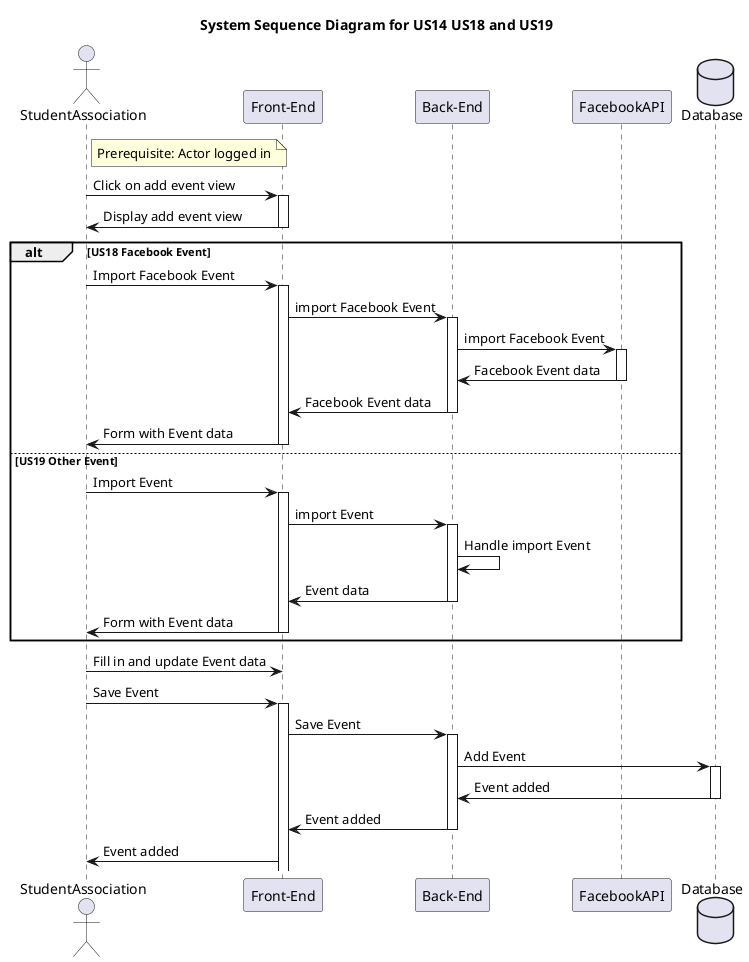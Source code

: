 @startuml "US8 US9 US10 System"
title System Sequence Diagram for US14 US18 and US19

actor StudentAssociation as User
participant "Front-End" as FrontEnd 
participant "Back-End"  as BackEnd
participant FacebookAPI
database Database

note right of User: Prerequisite: Actor logged in 
User -> FrontEnd: Click on add event view

activate FrontEnd
FrontEnd -> User : Display add event view

deactivate FrontEnd
alt US18 Facebook Event
    User -> FrontEnd: Import Facebook Event
    activate FrontEnd
    FrontEnd -> BackEnd: import Facebook Event
    activate BackEnd
    BackEnd -> FacebookAPI: import Facebook Event
    activate FacebookAPI
    FacebookAPI -> BackEnd: Facebook Event data
    deactivate FacebookAPI
    BackEnd -> FrontEnd: Facebook Event data
    deactivate BackEnd
    FrontEnd -> User: Form with Event data
    deactivate FrontEnd
else US19 Other Event

    User -> FrontEnd: Import Event
    activate FrontEnd
    FrontEnd -> BackEnd: import Event
    activate BackEnd
    BackEnd -> BackEnd : Handle import Event
    BackEnd -> FrontEnd: Event data
    deactivate BackEnd
    FrontEnd -> User: Form with Event data
    deactivate FrontEnd    
end
User -> FrontEnd: Fill in and update Event data
User -> FrontEnd: Save Event
activate FrontEnd
FrontEnd -> BackEnd: Save Event
activate BackEnd
BackEnd -> Database: Add Event
activate Database
Database -> BackEnd: Event added
deactivate Database
BackEnd -> FrontEnd: Event added
deactivate BackEnd
FrontEnd -> User: Event added
@enduml
